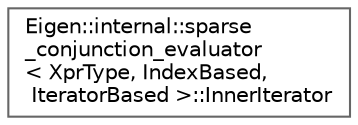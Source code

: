 digraph "Graphical Class Hierarchy"
{
 // LATEX_PDF_SIZE
  bgcolor="transparent";
  edge [fontname=Helvetica,fontsize=10,labelfontname=Helvetica,labelfontsize=10];
  node [fontname=Helvetica,fontsize=10,shape=box,height=0.2,width=0.4];
  rankdir="LR";
  Node0 [id="Node000000",label="Eigen::internal::sparse\l_conjunction_evaluator\l\< XprType, IndexBased,\l IteratorBased \>::InnerIterator",height=0.2,width=0.4,color="grey40", fillcolor="white", style="filled",URL="$classEigen_1_1internal_1_1sparse__conjunction__evaluator_3_01XprType_00_01IndexBased_00_01IteratorBased_01_4_1_1InnerIterator.html",tooltip=" "];
}
